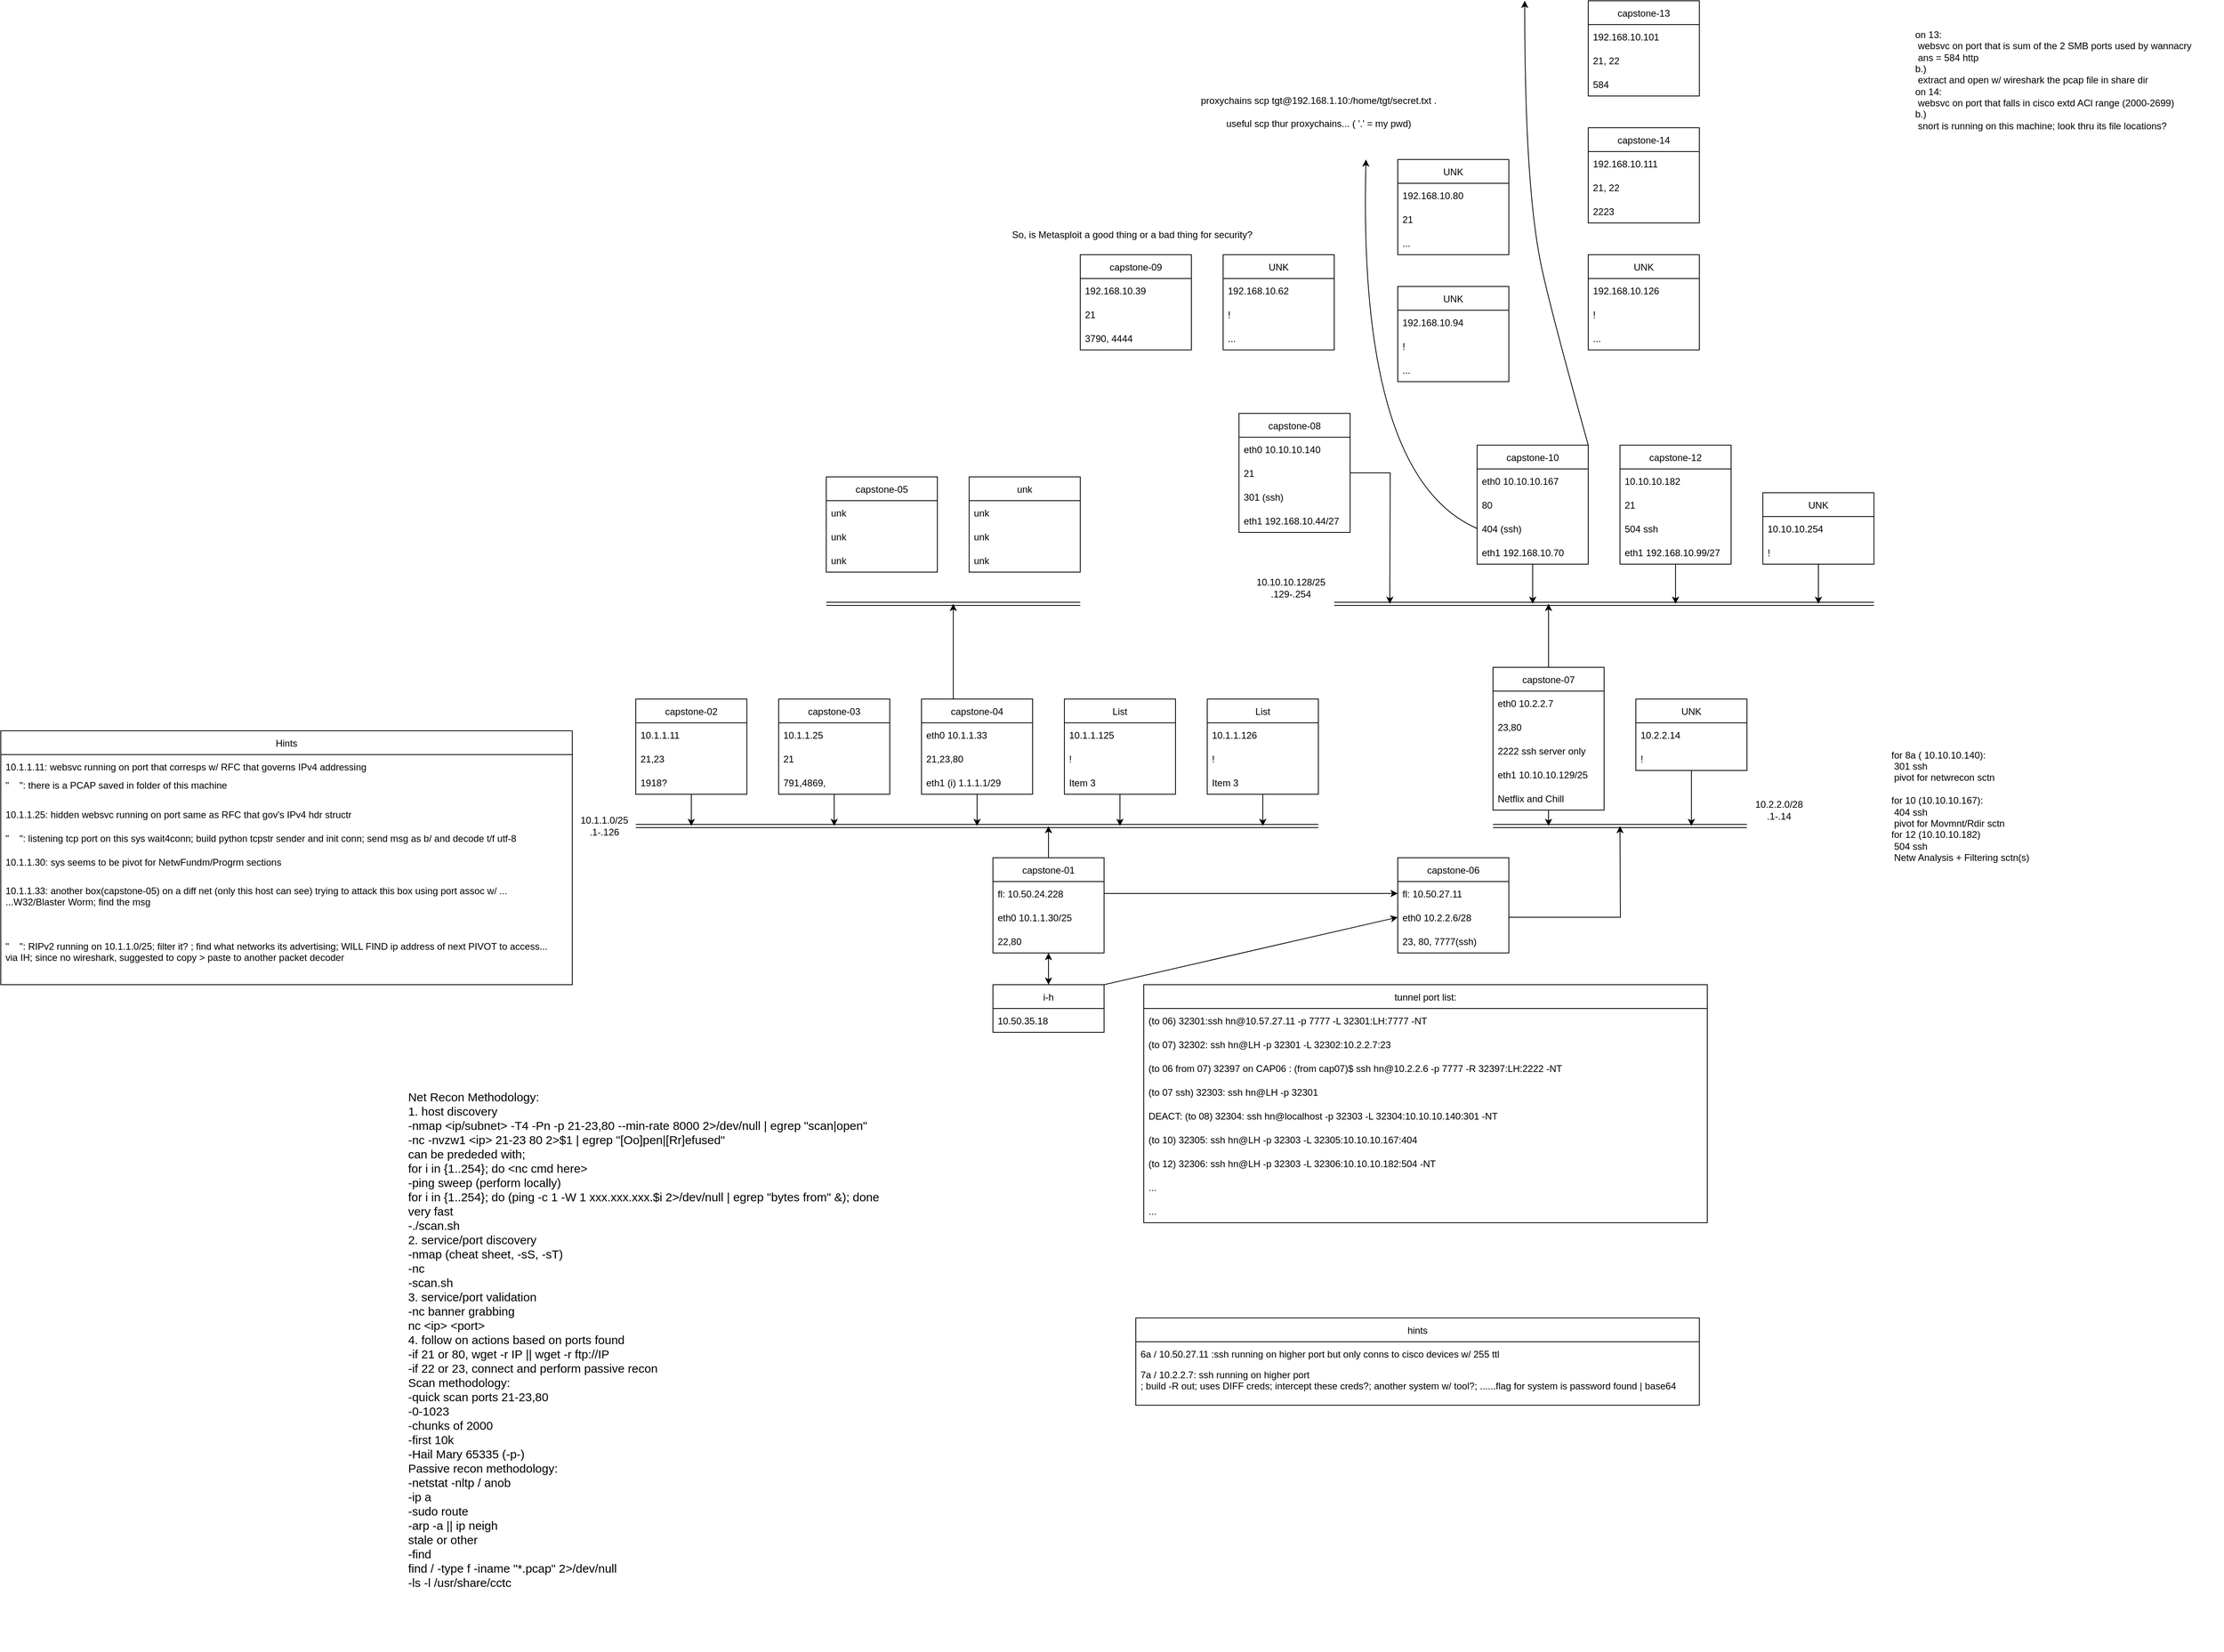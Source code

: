 <mxfile version="20.1.1" type="github" pages="2">
  <diagram id="keVTtbxeir-2Obcgi9d8" name="Page-1">
    <mxGraphModel dx="2550" dy="1964" grid="1" gridSize="10" guides="1" tooltips="1" connect="1" arrows="1" fold="1" page="0" pageScale="1" pageWidth="850" pageHeight="1100" math="0" shadow="0">
      <root>
        <mxCell id="0" />
        <mxCell id="1" parent="0" />
        <mxCell id="IZ3f1BrW2h0v9T3qmNCq-1" value="i-h" style="swimlane;fontStyle=0;childLayout=stackLayout;horizontal=1;startSize=30;horizontalStack=0;resizeParent=1;resizeParentMax=0;resizeLast=0;collapsible=1;marginBottom=0;" parent="1" vertex="1">
          <mxGeometry x="130" y="360" width="140" height="60" as="geometry" />
        </mxCell>
        <mxCell id="IZ3f1BrW2h0v9T3qmNCq-2" value="10.50.35.18" style="text;strokeColor=none;fillColor=none;align=left;verticalAlign=middle;spacingLeft=4;spacingRight=4;overflow=hidden;points=[[0,0.5],[1,0.5]];portConstraint=eastwest;rotatable=0;" parent="IZ3f1BrW2h0v9T3qmNCq-1" vertex="1">
          <mxGeometry y="30" width="140" height="30" as="geometry" />
        </mxCell>
        <mxCell id="IZ3f1BrW2h0v9T3qmNCq-38" style="edgeStyle=orthogonalEdgeStyle;rounded=0;orthogonalLoop=1;jettySize=auto;html=1;" parent="1" source="IZ3f1BrW2h0v9T3qmNCq-5" edge="1">
          <mxGeometry relative="1" as="geometry">
            <mxPoint x="200" y="160" as="targetPoint" />
          </mxGeometry>
        </mxCell>
        <mxCell id="IZ3f1BrW2h0v9T3qmNCq-5" value="capstone-01" style="swimlane;fontStyle=0;childLayout=stackLayout;horizontal=1;startSize=30;horizontalStack=0;resizeParent=1;resizeParentMax=0;resizeLast=0;collapsible=1;marginBottom=0;" parent="1" vertex="1">
          <mxGeometry x="130" y="200" width="140" height="120" as="geometry" />
        </mxCell>
        <mxCell id="IZ3f1BrW2h0v9T3qmNCq-6" value="fl: 10.50.24.228" style="text;strokeColor=none;fillColor=none;align=left;verticalAlign=middle;spacingLeft=4;spacingRight=4;overflow=hidden;points=[[0,0.5],[1,0.5]];portConstraint=eastwest;rotatable=0;" parent="IZ3f1BrW2h0v9T3qmNCq-5" vertex="1">
          <mxGeometry y="30" width="140" height="30" as="geometry" />
        </mxCell>
        <mxCell id="IZ3f1BrW2h0v9T3qmNCq-7" value="eth0 10.1.1.30/25" style="text;strokeColor=none;fillColor=none;align=left;verticalAlign=middle;spacingLeft=4;spacingRight=4;overflow=hidden;points=[[0,0.5],[1,0.5]];portConstraint=eastwest;rotatable=0;" parent="IZ3f1BrW2h0v9T3qmNCq-5" vertex="1">
          <mxGeometry y="60" width="140" height="30" as="geometry" />
        </mxCell>
        <mxCell id="IZ3f1BrW2h0v9T3qmNCq-8" value="22,80" style="text;strokeColor=none;fillColor=none;align=left;verticalAlign=middle;spacingLeft=4;spacingRight=4;overflow=hidden;points=[[0,0.5],[1,0.5]];portConstraint=eastwest;rotatable=0;" parent="IZ3f1BrW2h0v9T3qmNCq-5" vertex="1">
          <mxGeometry y="90" width="140" height="30" as="geometry" />
        </mxCell>
        <mxCell id="IZ3f1BrW2h0v9T3qmNCq-9" value="" style="endArrow=classic;startArrow=classic;html=1;rounded=0;exitX=0.5;exitY=0;exitDx=0;exitDy=0;entryX=0.5;entryY=1;entryDx=0;entryDy=0;" parent="1" source="IZ3f1BrW2h0v9T3qmNCq-1" target="IZ3f1BrW2h0v9T3qmNCq-5" edge="1">
          <mxGeometry width="50" height="50" relative="1" as="geometry">
            <mxPoint x="30" y="420" as="sourcePoint" />
            <mxPoint x="60" y="380" as="targetPoint" />
          </mxGeometry>
        </mxCell>
        <mxCell id="IZ3f1BrW2h0v9T3qmNCq-44" style="edgeStyle=orthogonalEdgeStyle;rounded=0;orthogonalLoop=1;jettySize=auto;html=1;" parent="1" source="IZ3f1BrW2h0v9T3qmNCq-11" edge="1">
          <mxGeometry relative="1" as="geometry">
            <mxPoint x="-250" y="160" as="targetPoint" />
          </mxGeometry>
        </mxCell>
        <mxCell id="IZ3f1BrW2h0v9T3qmNCq-11" value="capstone-02" style="swimlane;fontStyle=0;childLayout=stackLayout;horizontal=1;startSize=30;horizontalStack=0;resizeParent=1;resizeParentMax=0;resizeLast=0;collapsible=1;marginBottom=0;" parent="1" vertex="1">
          <mxGeometry x="-320" width="140" height="120" as="geometry" />
        </mxCell>
        <mxCell id="IZ3f1BrW2h0v9T3qmNCq-12" value="10.1.1.11" style="text;strokeColor=none;fillColor=none;align=left;verticalAlign=middle;spacingLeft=4;spacingRight=4;overflow=hidden;points=[[0,0.5],[1,0.5]];portConstraint=eastwest;rotatable=0;" parent="IZ3f1BrW2h0v9T3qmNCq-11" vertex="1">
          <mxGeometry y="30" width="140" height="30" as="geometry" />
        </mxCell>
        <mxCell id="IZ3f1BrW2h0v9T3qmNCq-13" value="21,23" style="text;strokeColor=none;fillColor=none;align=left;verticalAlign=middle;spacingLeft=4;spacingRight=4;overflow=hidden;points=[[0,0.5],[1,0.5]];portConstraint=eastwest;rotatable=0;" parent="IZ3f1BrW2h0v9T3qmNCq-11" vertex="1">
          <mxGeometry y="60" width="140" height="30" as="geometry" />
        </mxCell>
        <mxCell id="IZ3f1BrW2h0v9T3qmNCq-14" value="1918?" style="text;strokeColor=none;fillColor=none;align=left;verticalAlign=middle;spacingLeft=4;spacingRight=4;overflow=hidden;points=[[0,0.5],[1,0.5]];portConstraint=eastwest;rotatable=0;" parent="IZ3f1BrW2h0v9T3qmNCq-11" vertex="1">
          <mxGeometry y="90" width="140" height="30" as="geometry" />
        </mxCell>
        <mxCell id="IZ3f1BrW2h0v9T3qmNCq-43" style="edgeStyle=orthogonalEdgeStyle;rounded=0;orthogonalLoop=1;jettySize=auto;html=1;" parent="1" source="IZ3f1BrW2h0v9T3qmNCq-15" edge="1">
          <mxGeometry relative="1" as="geometry">
            <mxPoint x="-70" y="160" as="targetPoint" />
          </mxGeometry>
        </mxCell>
        <mxCell id="IZ3f1BrW2h0v9T3qmNCq-15" value="capstone-03" style="swimlane;fontStyle=0;childLayout=stackLayout;horizontal=1;startSize=30;horizontalStack=0;resizeParent=1;resizeParentMax=0;resizeLast=0;collapsible=1;marginBottom=0;" parent="1" vertex="1">
          <mxGeometry x="-140" width="140" height="120" as="geometry" />
        </mxCell>
        <mxCell id="IZ3f1BrW2h0v9T3qmNCq-16" value="10.1.1.25" style="text;strokeColor=none;fillColor=none;align=left;verticalAlign=middle;spacingLeft=4;spacingRight=4;overflow=hidden;points=[[0,0.5],[1,0.5]];portConstraint=eastwest;rotatable=0;" parent="IZ3f1BrW2h0v9T3qmNCq-15" vertex="1">
          <mxGeometry y="30" width="140" height="30" as="geometry" />
        </mxCell>
        <mxCell id="IZ3f1BrW2h0v9T3qmNCq-17" value="21" style="text;strokeColor=none;fillColor=none;align=left;verticalAlign=middle;spacingLeft=4;spacingRight=4;overflow=hidden;points=[[0,0.5],[1,0.5]];portConstraint=eastwest;rotatable=0;" parent="IZ3f1BrW2h0v9T3qmNCq-15" vertex="1">
          <mxGeometry y="60" width="140" height="30" as="geometry" />
        </mxCell>
        <mxCell id="IZ3f1BrW2h0v9T3qmNCq-18" value="791,4869, " style="text;strokeColor=none;fillColor=none;align=left;verticalAlign=middle;spacingLeft=4;spacingRight=4;overflow=hidden;points=[[0,0.5],[1,0.5]];portConstraint=eastwest;rotatable=0;" parent="IZ3f1BrW2h0v9T3qmNCq-15" vertex="1">
          <mxGeometry y="90" width="140" height="30" as="geometry" />
        </mxCell>
        <mxCell id="IZ3f1BrW2h0v9T3qmNCq-76" style="edgeStyle=orthogonalEdgeStyle;rounded=0;orthogonalLoop=1;jettySize=auto;html=1;" parent="1" source="IZ3f1BrW2h0v9T3qmNCq-23" edge="1">
          <mxGeometry relative="1" as="geometry">
            <mxPoint x="110" y="160" as="targetPoint" />
          </mxGeometry>
        </mxCell>
        <mxCell id="IZ3f1BrW2h0v9T3qmNCq-23" value="capstone-04" style="swimlane;fontStyle=0;childLayout=stackLayout;horizontal=1;startSize=30;horizontalStack=0;resizeParent=1;resizeParentMax=0;resizeLast=0;collapsible=1;marginBottom=0;" parent="1" vertex="1">
          <mxGeometry x="40" width="140" height="120" as="geometry" />
        </mxCell>
        <mxCell id="IZ3f1BrW2h0v9T3qmNCq-24" value="eth0 10.1.1.33" style="text;strokeColor=none;fillColor=none;align=left;verticalAlign=middle;spacingLeft=4;spacingRight=4;overflow=hidden;points=[[0,0.5],[1,0.5]];portConstraint=eastwest;rotatable=0;" parent="IZ3f1BrW2h0v9T3qmNCq-23" vertex="1">
          <mxGeometry y="30" width="140" height="30" as="geometry" />
        </mxCell>
        <mxCell id="IZ3f1BrW2h0v9T3qmNCq-25" value="21,23,80" style="text;strokeColor=none;fillColor=none;align=left;verticalAlign=middle;spacingLeft=4;spacingRight=4;overflow=hidden;points=[[0,0.5],[1,0.5]];portConstraint=eastwest;rotatable=0;" parent="IZ3f1BrW2h0v9T3qmNCq-23" vertex="1">
          <mxGeometry y="60" width="140" height="30" as="geometry" />
        </mxCell>
        <mxCell id="IZ3f1BrW2h0v9T3qmNCq-26" value="eth1 (i) 1.1.1.1/29" style="text;strokeColor=none;fillColor=none;align=left;verticalAlign=middle;spacingLeft=4;spacingRight=4;overflow=hidden;points=[[0,0.5],[1,0.5]];portConstraint=eastwest;rotatable=0;" parent="IZ3f1BrW2h0v9T3qmNCq-23" vertex="1">
          <mxGeometry y="90" width="140" height="30" as="geometry" />
        </mxCell>
        <mxCell id="IZ3f1BrW2h0v9T3qmNCq-77" style="edgeStyle=orthogonalEdgeStyle;rounded=0;orthogonalLoop=1;jettySize=auto;html=1;" parent="1" source="IZ3f1BrW2h0v9T3qmNCq-27" edge="1">
          <mxGeometry relative="1" as="geometry">
            <mxPoint x="290" y="160" as="targetPoint" />
          </mxGeometry>
        </mxCell>
        <mxCell id="IZ3f1BrW2h0v9T3qmNCq-27" value="List" style="swimlane;fontStyle=0;childLayout=stackLayout;horizontal=1;startSize=30;horizontalStack=0;resizeParent=1;resizeParentMax=0;resizeLast=0;collapsible=1;marginBottom=0;" parent="1" vertex="1">
          <mxGeometry x="220" width="140" height="120" as="geometry" />
        </mxCell>
        <mxCell id="IZ3f1BrW2h0v9T3qmNCq-28" value="10.1.1.125" style="text;strokeColor=none;fillColor=none;align=left;verticalAlign=middle;spacingLeft=4;spacingRight=4;overflow=hidden;points=[[0,0.5],[1,0.5]];portConstraint=eastwest;rotatable=0;" parent="IZ3f1BrW2h0v9T3qmNCq-27" vertex="1">
          <mxGeometry y="30" width="140" height="30" as="geometry" />
        </mxCell>
        <mxCell id="IZ3f1BrW2h0v9T3qmNCq-29" value="!" style="text;strokeColor=none;fillColor=none;align=left;verticalAlign=middle;spacingLeft=4;spacingRight=4;overflow=hidden;points=[[0,0.5],[1,0.5]];portConstraint=eastwest;rotatable=0;" parent="IZ3f1BrW2h0v9T3qmNCq-27" vertex="1">
          <mxGeometry y="60" width="140" height="30" as="geometry" />
        </mxCell>
        <mxCell id="IZ3f1BrW2h0v9T3qmNCq-30" value="Item 3" style="text;strokeColor=none;fillColor=none;align=left;verticalAlign=middle;spacingLeft=4;spacingRight=4;overflow=hidden;points=[[0,0.5],[1,0.5]];portConstraint=eastwest;rotatable=0;" parent="IZ3f1BrW2h0v9T3qmNCq-27" vertex="1">
          <mxGeometry y="90" width="140" height="30" as="geometry" />
        </mxCell>
        <mxCell id="IZ3f1BrW2h0v9T3qmNCq-78" style="edgeStyle=orthogonalEdgeStyle;rounded=0;orthogonalLoop=1;jettySize=auto;html=1;" parent="1" source="IZ3f1BrW2h0v9T3qmNCq-31" edge="1">
          <mxGeometry relative="1" as="geometry">
            <mxPoint x="470" y="160" as="targetPoint" />
          </mxGeometry>
        </mxCell>
        <mxCell id="IZ3f1BrW2h0v9T3qmNCq-31" value="List" style="swimlane;fontStyle=0;childLayout=stackLayout;horizontal=1;startSize=30;horizontalStack=0;resizeParent=1;resizeParentMax=0;resizeLast=0;collapsible=1;marginBottom=0;" parent="1" vertex="1">
          <mxGeometry x="400" width="140" height="120" as="geometry" />
        </mxCell>
        <mxCell id="IZ3f1BrW2h0v9T3qmNCq-32" value="10.1.1.126" style="text;strokeColor=none;fillColor=none;align=left;verticalAlign=middle;spacingLeft=4;spacingRight=4;overflow=hidden;points=[[0,0.5],[1,0.5]];portConstraint=eastwest;rotatable=0;" parent="IZ3f1BrW2h0v9T3qmNCq-31" vertex="1">
          <mxGeometry y="30" width="140" height="30" as="geometry" />
        </mxCell>
        <mxCell id="IZ3f1BrW2h0v9T3qmNCq-33" value="!" style="text;strokeColor=none;fillColor=none;align=left;verticalAlign=middle;spacingLeft=4;spacingRight=4;overflow=hidden;points=[[0,0.5],[1,0.5]];portConstraint=eastwest;rotatable=0;" parent="IZ3f1BrW2h0v9T3qmNCq-31" vertex="1">
          <mxGeometry y="60" width="140" height="30" as="geometry" />
        </mxCell>
        <mxCell id="IZ3f1BrW2h0v9T3qmNCq-34" value="Item 3" style="text;strokeColor=none;fillColor=none;align=left;verticalAlign=middle;spacingLeft=4;spacingRight=4;overflow=hidden;points=[[0,0.5],[1,0.5]];portConstraint=eastwest;rotatable=0;" parent="IZ3f1BrW2h0v9T3qmNCq-31" vertex="1">
          <mxGeometry y="90" width="140" height="30" as="geometry" />
        </mxCell>
        <mxCell id="IZ3f1BrW2h0v9T3qmNCq-37" value="" style="shape=link;html=1;rounded=0;" parent="1" edge="1">
          <mxGeometry width="100" relative="1" as="geometry">
            <mxPoint x="-320" y="160" as="sourcePoint" />
            <mxPoint x="540" y="160" as="targetPoint" />
          </mxGeometry>
        </mxCell>
        <mxCell id="IZ3f1BrW2h0v9T3qmNCq-45" value="&lt;div&gt;10.1.1.0/25&lt;/div&gt;&lt;div&gt;.1-.126&lt;/div&gt;" style="text;html=1;align=center;verticalAlign=middle;resizable=0;points=[];autosize=1;strokeColor=none;fillColor=none;" parent="1" vertex="1">
          <mxGeometry x="-400" y="140" width="80" height="40" as="geometry" />
        </mxCell>
        <mxCell id="IZ3f1BrW2h0v9T3qmNCq-46" value="&lt;div&gt;for 8a ( 10.10.10.140):&lt;/div&gt;&lt;div&gt;&lt;span style=&quot;white-space: pre;&quot;&gt; &lt;/span&gt;301 ssh&lt;/div&gt;&lt;div&gt;&lt;span style=&quot;white-space: pre;&quot;&gt; &lt;/span&gt;pivot for netwrecon sctn&lt;/div&gt;&lt;div&gt;&lt;br&gt;&lt;/div&gt;&lt;div&gt;for 10 (10.10.10.167):&lt;/div&gt;&lt;div&gt;&lt;span style=&quot;white-space: pre;&quot;&gt; &lt;/span&gt;404 ssh&lt;/div&gt;&lt;div&gt;&lt;span style=&quot;white-space: pre;&quot;&gt; &lt;/span&gt;pivot for Movmnt/Rdir sctn&lt;/div&gt;&lt;div&gt;for 12 (10.10.10.182)&lt;/div&gt;&lt;div&gt;&lt;span style=&quot;white-space: pre;&quot;&gt; &lt;/span&gt;504 ssh&lt;/div&gt;&lt;div&gt;&lt;span style=&quot;white-space: pre;&quot;&gt; &lt;/span&gt;Netw Analysis + Filtering sctn(s)&lt;br&gt;&lt;/div&gt;" style="text;html=1;strokeColor=none;fillColor=none;align=left;verticalAlign=middle;whiteSpace=wrap;rounded=0;horizontal=1;labelPosition=center;verticalLabelPosition=middle;" parent="1" vertex="1">
          <mxGeometry x="1260" y="-40" width="360" height="350" as="geometry" />
        </mxCell>
        <mxCell id="IZ3f1BrW2h0v9T3qmNCq-47" value="Hints" style="swimlane;fontStyle=0;childLayout=stackLayout;horizontal=1;startSize=30;horizontalStack=0;resizeParent=1;resizeParentMax=0;resizeLast=0;collapsible=1;marginBottom=0;" parent="1" vertex="1">
          <mxGeometry x="-1120" y="40" width="720" height="320" as="geometry" />
        </mxCell>
        <mxCell id="IZ3f1BrW2h0v9T3qmNCq-48" value="10.1.1.11: websvc running on port that corresps w/ RFC that governs IPv4 addressing" style="text;strokeColor=none;fillColor=none;align=left;verticalAlign=middle;spacingLeft=4;spacingRight=4;overflow=hidden;points=[[0,0.5],[1,0.5]];portConstraint=eastwest;rotatable=0;" parent="IZ3f1BrW2h0v9T3qmNCq-47" vertex="1">
          <mxGeometry y="30" width="720" height="30" as="geometry" />
        </mxCell>
        <mxCell id="IZ3f1BrW2h0v9T3qmNCq-49" value="&quot;    &quot;: there is a PCAP saved in folder of this machine &#xa;" style="text;strokeColor=none;fillColor=none;align=left;verticalAlign=middle;spacingLeft=4;spacingRight=4;overflow=hidden;points=[[0,0.5],[1,0.5]];portConstraint=eastwest;rotatable=0;" parent="IZ3f1BrW2h0v9T3qmNCq-47" vertex="1">
          <mxGeometry y="60" width="720" height="30" as="geometry" />
        </mxCell>
        <mxCell id="IZ3f1BrW2h0v9T3qmNCq-50" value="10.1.1.25: hidden websvc running on port same as RFC that gov&#39;s IPv4 hdr structr" style="text;strokeColor=none;fillColor=none;align=left;verticalAlign=middle;spacingLeft=4;spacingRight=4;overflow=hidden;points=[[0,0.5],[1,0.5]];portConstraint=eastwest;rotatable=0;" parent="IZ3f1BrW2h0v9T3qmNCq-47" vertex="1">
          <mxGeometry y="90" width="720" height="30" as="geometry" />
        </mxCell>
        <mxCell id="IZ3f1BrW2h0v9T3qmNCq-51" value="&quot;    &quot;: listening tcp port on this sys wait4conn; build python tcpstr sender and init conn; send msg as b/ and decode t/f utf-8" style="text;strokeColor=none;fillColor=none;align=left;verticalAlign=middle;spacingLeft=4;spacingRight=4;overflow=hidden;points=[[0,0.5],[1,0.5]];portConstraint=eastwest;rotatable=0;" parent="IZ3f1BrW2h0v9T3qmNCq-47" vertex="1">
          <mxGeometry y="120" width="720" height="30" as="geometry" />
        </mxCell>
        <mxCell id="IZ3f1BrW2h0v9T3qmNCq-52" value="10.1.1.30: sys seems to be pivot for NetwFundm/Progrm sections" style="text;strokeColor=none;fillColor=none;align=left;verticalAlign=middle;spacingLeft=4;spacingRight=4;overflow=hidden;points=[[0,0.5],[1,0.5]];portConstraint=eastwest;rotatable=0;" parent="IZ3f1BrW2h0v9T3qmNCq-47" vertex="1">
          <mxGeometry y="150" width="720" height="30" as="geometry" />
        </mxCell>
        <mxCell id="IZ3f1BrW2h0v9T3qmNCq-53" value="10.1.1.33: another box(capstone-05) on a diff net (only this host can see) trying to attack this box using port assoc w/ ...&#xa;...W32/Blaster Worm; find the msg&#xa;" style="text;strokeColor=none;fillColor=none;align=left;verticalAlign=middle;spacingLeft=4;spacingRight=4;overflow=hidden;points=[[0,0.5],[1,0.5]];portConstraint=eastwest;rotatable=0;" parent="IZ3f1BrW2h0v9T3qmNCq-47" vertex="1">
          <mxGeometry y="180" width="720" height="70" as="geometry" />
        </mxCell>
        <mxCell id="IZ3f1BrW2h0v9T3qmNCq-55" value="&quot;    &quot;: RIPv2 running on 10.1.1.0/25; filter it? ; find what networks its advertising; WILL FIND ip address of next PIVOT to access...&#xa;via IH; since no wireshark, suggested to copy &gt; paste to another packet decoder&#xa;" style="text;strokeColor=none;fillColor=none;align=left;verticalAlign=middle;spacingLeft=4;spacingRight=4;overflow=hidden;points=[[0,0.5],[1,0.5]];portConstraint=eastwest;rotatable=0;" parent="IZ3f1BrW2h0v9T3qmNCq-47" vertex="1">
          <mxGeometry y="250" width="720" height="70" as="geometry" />
        </mxCell>
        <mxCell id="IZ3f1BrW2h0v9T3qmNCq-57" value="capstone-05" style="swimlane;fontStyle=0;childLayout=stackLayout;horizontal=1;startSize=30;horizontalStack=0;resizeParent=1;resizeParentMax=0;resizeLast=0;collapsible=1;marginBottom=0;" parent="1" vertex="1">
          <mxGeometry x="-80" y="-280" width="140" height="120" as="geometry" />
        </mxCell>
        <mxCell id="IZ3f1BrW2h0v9T3qmNCq-58" value="unk" style="text;strokeColor=none;fillColor=none;align=left;verticalAlign=middle;spacingLeft=4;spacingRight=4;overflow=hidden;points=[[0,0.5],[1,0.5]];portConstraint=eastwest;rotatable=0;" parent="IZ3f1BrW2h0v9T3qmNCq-57" vertex="1">
          <mxGeometry y="30" width="140" height="30" as="geometry" />
        </mxCell>
        <mxCell id="IZ3f1BrW2h0v9T3qmNCq-59" value="unk" style="text;strokeColor=none;fillColor=none;align=left;verticalAlign=middle;spacingLeft=4;spacingRight=4;overflow=hidden;points=[[0,0.5],[1,0.5]];portConstraint=eastwest;rotatable=0;" parent="IZ3f1BrW2h0v9T3qmNCq-57" vertex="1">
          <mxGeometry y="60" width="140" height="30" as="geometry" />
        </mxCell>
        <mxCell id="IZ3f1BrW2h0v9T3qmNCq-60" value="unk" style="text;strokeColor=none;fillColor=none;align=left;verticalAlign=middle;spacingLeft=4;spacingRight=4;overflow=hidden;points=[[0,0.5],[1,0.5]];portConstraint=eastwest;rotatable=0;" parent="IZ3f1BrW2h0v9T3qmNCq-57" vertex="1">
          <mxGeometry y="90" width="140" height="30" as="geometry" />
        </mxCell>
        <mxCell id="IZ3f1BrW2h0v9T3qmNCq-64" value="&lt;div style=&quot;font-size: 15px;&quot; align=&quot;left&quot;&gt;&lt;font style=&quot;font-size: 15px;&quot;&gt;Net Recon Methodology:&lt;/font&gt;&lt;/div&gt;&lt;div style=&quot;font-size: 15px;&quot; align=&quot;left&quot;&gt;&lt;font style=&quot;font-size: 15px;&quot;&gt;1. host discovery&lt;/font&gt;&lt;/div&gt;&lt;div style=&quot;font-size: 15px;&quot; align=&quot;left&quot;&gt;&lt;font style=&quot;font-size: 15px;&quot;&gt;&lt;span style=&quot;&quot;&gt; &lt;/span&gt;-nmap &amp;lt;ip/subnet&amp;gt; -T4 -Pn -p 21-23,80 --min-rate 8000 2&amp;gt;/dev/null | egrep &quot;scan|open&quot;&lt;br&gt;&lt;/font&gt;&lt;/div&gt;&lt;div style=&quot;font-size: 15px;&quot; align=&quot;left&quot;&gt;&lt;font style=&quot;font-size: 15px;&quot;&gt;&lt;span style=&quot;&quot;&gt; &lt;/span&gt;-nc -nvzw1 &amp;lt;ip&amp;gt; 21-23 80 2&amp;gt;$1 | egrep &quot;[Oo]pen|[Rr]efused&quot; &lt;br&gt;&lt;/font&gt;&lt;/div&gt;&lt;div style=&quot;font-size: 15px;&quot; align=&quot;left&quot;&gt;&lt;font style=&quot;font-size: 15px;&quot;&gt;&lt;span style=&quot;&quot;&gt; &lt;/span&gt;&lt;span style=&quot;&quot;&gt; &lt;/span&gt;can be prededed with;&lt;/font&gt;&lt;/div&gt;&lt;div style=&quot;font-size: 15px;&quot; align=&quot;left&quot;&gt;&lt;font style=&quot;font-size: 15px;&quot;&gt;&lt;span style=&quot;&quot;&gt; &lt;/span&gt;&lt;span style=&quot;&quot;&gt; &lt;/span&gt;for i in {1..254}; do &amp;lt;nc cmd here&amp;gt;&lt;br&gt;&lt;/font&gt;&lt;/div&gt;&lt;div style=&quot;font-size: 15px;&quot; align=&quot;left&quot;&gt;&lt;font style=&quot;font-size: 15px;&quot;&gt;&lt;span style=&quot;&quot;&gt; &lt;/span&gt;-ping sweep (perform locally)&lt;br&gt;&lt;/font&gt;&lt;/div&gt;&lt;div style=&quot;font-size: 15px;&quot; align=&quot;left&quot;&gt;&lt;font style=&quot;font-size: 15px;&quot;&gt;&lt;span style=&quot;&quot;&gt; &lt;/span&gt;&lt;span style=&quot;&quot;&gt; &lt;/span&gt;for i in {1..254}; do (ping -c 1 -W 1 xxx.xxx.xxx.$i 2&amp;gt;/dev/null | egrep &quot;bytes from&quot; &amp;amp;); done&lt;/font&gt;&lt;/div&gt;&lt;div style=&quot;font-size: 15px;&quot; align=&quot;left&quot;&gt;&lt;font style=&quot;font-size: 15px;&quot;&gt;&lt;span style=&quot;&quot;&gt; &lt;/span&gt;&lt;span style=&quot;&quot;&gt; &lt;/span&gt;very fast&lt;br&gt;&lt;/font&gt;&lt;/div&gt;&lt;div style=&quot;font-size: 15px;&quot; align=&quot;left&quot;&gt;&lt;font style=&quot;font-size: 15px;&quot;&gt;&lt;span style=&quot;&quot;&gt; &lt;/span&gt;-./scan.sh&lt;br&gt;&lt;/font&gt;&lt;/div&gt;&lt;div style=&quot;font-size: 15px;&quot; align=&quot;left&quot;&gt;&lt;font style=&quot;font-size: 15px;&quot;&gt;2. service/port discovery&lt;/font&gt;&lt;/div&gt;&lt;div style=&quot;font-size: 15px;&quot; align=&quot;left&quot;&gt;&lt;font style=&quot;font-size: 15px;&quot;&gt;&lt;span style=&quot;&quot;&gt; &lt;/span&gt;-nmap (cheat sheet, -sS, -sT)&lt;br&gt;&lt;/font&gt;&lt;/div&gt;&lt;div style=&quot;font-size: 15px;&quot; align=&quot;left&quot;&gt;&lt;font style=&quot;font-size: 15px;&quot;&gt;&lt;span style=&quot;&quot;&gt; &lt;/span&gt;-nc&lt;/font&gt;&lt;/div&gt;&lt;div style=&quot;font-size: 15px;&quot; align=&quot;left&quot;&gt;&lt;font style=&quot;font-size: 15px;&quot;&gt;&lt;span style=&quot;&quot;&gt; &lt;/span&gt;-scan.sh&lt;/font&gt;&lt;/div&gt;&lt;div style=&quot;font-size: 15px;&quot; align=&quot;left&quot;&gt;&lt;font style=&quot;font-size: 15px;&quot;&gt;3. service/port validation&lt;/font&gt;&lt;/div&gt;&lt;div style=&quot;font-size: 15px;&quot; align=&quot;left&quot;&gt;&lt;font style=&quot;font-size: 15px;&quot;&gt;&lt;span style=&quot;&quot;&gt; &lt;/span&gt;-nc banner grabbing&lt;/font&gt;&lt;/div&gt;&lt;div style=&quot;font-size: 15px;&quot; align=&quot;left&quot;&gt;&lt;font style=&quot;font-size: 15px;&quot;&gt;&lt;span style=&quot;&quot;&gt; &lt;/span&gt;&lt;span style=&quot;&quot;&gt; &lt;/span&gt;nc &amp;lt;ip&amp;gt; &amp;lt;port&amp;gt;&lt;/font&gt;&lt;/div&gt;&lt;div style=&quot;font-size: 15px;&quot; align=&quot;left&quot;&gt;&lt;font style=&quot;font-size: 15px;&quot;&gt;4. follow on actions based on ports found&lt;/font&gt;&lt;/div&gt;&lt;div style=&quot;font-size: 15px;&quot; align=&quot;left&quot;&gt;&lt;font style=&quot;font-size: 15px;&quot;&gt;&lt;span style=&quot;&quot;&gt; &lt;/span&gt;-if 21 or 80, wget -r IP || wget -r ftp://IP&lt;/font&gt;&lt;/div&gt;&lt;div style=&quot;font-size: 15px;&quot; align=&quot;left&quot;&gt;&lt;font style=&quot;font-size: 15px;&quot;&gt;&lt;span style=&quot;&quot;&gt; &lt;/span&gt;-if 22 or 23, connect and perform passive recon&lt;br&gt;&lt;/font&gt;&lt;/div&gt;&lt;div style=&quot;font-size: 15px;&quot; align=&quot;left&quot;&gt;&lt;font style=&quot;font-size: 15px;&quot;&gt;Scan methodology:&lt;/font&gt;&lt;/div&gt;&lt;div style=&quot;font-size: 15px;&quot; align=&quot;left&quot;&gt;&lt;font style=&quot;font-size: 15px;&quot;&gt;&lt;span style=&quot;&quot;&gt; &lt;/span&gt;-quick scan ports 21-23,80&lt;/font&gt;&lt;/div&gt;&lt;div style=&quot;font-size: 15px;&quot; align=&quot;left&quot;&gt;&lt;font style=&quot;font-size: 15px;&quot;&gt;&lt;span style=&quot;&quot;&gt; &lt;/span&gt;-0-1023 &lt;br&gt;&lt;/font&gt;&lt;/div&gt;&lt;div style=&quot;font-size: 15px;&quot; align=&quot;left&quot;&gt;&lt;font style=&quot;font-size: 15px;&quot;&gt;&lt;span style=&quot;&quot;&gt; &lt;/span&gt;-chunks of 2000&lt;/font&gt;&lt;/div&gt;&lt;div style=&quot;font-size: 15px;&quot; align=&quot;left&quot;&gt;&lt;font style=&quot;font-size: 15px;&quot;&gt;&lt;span style=&quot;&quot;&gt; &lt;/span&gt;-first 10k&lt;/font&gt;&lt;/div&gt;&lt;div style=&quot;font-size: 15px;&quot; align=&quot;left&quot;&gt;&lt;font style=&quot;font-size: 15px;&quot;&gt;&lt;span style=&quot;&quot;&gt; &lt;/span&gt;-Hail Mary 65335 (-p-)&lt;br&gt;&lt;/font&gt;&lt;/div&gt;&lt;div style=&quot;font-size: 15px;&quot; align=&quot;left&quot;&gt;&lt;font style=&quot;font-size: 15px;&quot;&gt;Passive recon methodology:&lt;/font&gt;&lt;/div&gt;&lt;div style=&quot;font-size: 15px;&quot; align=&quot;left&quot;&gt;&lt;font style=&quot;font-size: 15px;&quot;&gt;&lt;span style=&quot;&quot;&gt; &lt;/span&gt;-netstat -nltp / anob&lt;br&gt;&lt;/font&gt;&lt;/div&gt;&lt;div style=&quot;font-size: 15px;&quot; align=&quot;left&quot;&gt;&lt;font style=&quot;font-size: 15px;&quot;&gt;&lt;span style=&quot;&quot;&gt; &lt;/span&gt;-ip a&lt;/font&gt;&lt;/div&gt;&lt;div style=&quot;font-size: 15px;&quot; align=&quot;left&quot;&gt;&lt;font style=&quot;font-size: 15px;&quot;&gt;&lt;span style=&quot;&quot;&gt; &lt;/span&gt;-sudo route&lt;/font&gt;&lt;/div&gt;&lt;div style=&quot;font-size: 15px;&quot; align=&quot;left&quot;&gt;&lt;font style=&quot;font-size: 15px;&quot;&gt;&lt;span style=&quot;&quot;&gt; &lt;/span&gt;-arp -a || ip neigh&lt;/font&gt;&lt;/div&gt;&lt;div style=&quot;font-size: 15px;&quot; align=&quot;left&quot;&gt;&lt;font style=&quot;font-size: 15px;&quot;&gt;&lt;span style=&quot;&quot;&gt; &lt;/span&gt;&lt;span style=&quot;&quot;&gt; &lt;/span&gt;stale or other&lt;br&gt;&lt;/font&gt;&lt;/div&gt;&lt;div style=&quot;font-size: 15px;&quot; align=&quot;left&quot;&gt;&lt;font style=&quot;font-size: 15px;&quot;&gt;&lt;span style=&quot;&quot;&gt; &lt;/span&gt;-find&lt;/font&gt;&lt;/div&gt;&lt;div style=&quot;font-size: 15px;&quot; align=&quot;left&quot;&gt;&lt;font style=&quot;font-size: 15px;&quot;&gt;&lt;span style=&quot;&quot;&gt; &lt;/span&gt;&lt;span style=&quot;&quot;&gt; &lt;/span&gt;find / -type f -iname &quot;*.pcap&quot; 2&amp;gt;/dev/null&lt;/font&gt;&lt;/div&gt;&lt;div style=&quot;font-size: 15px;&quot; align=&quot;left&quot;&gt;&lt;font style=&quot;font-size: 15px;&quot;&gt;&lt;span style=&quot;&quot;&gt; &lt;/span&gt;-ls -l /usr/share/cctc&lt;/font&gt;&lt;/div&gt;&lt;div style=&quot;font-size: 15px;&quot; align=&quot;left&quot;&gt;&lt;font style=&quot;font-size: 15px;&quot;&gt;&lt;br&gt;&lt;br&gt;&lt;/font&gt;&lt;/div&gt;" style="text;html=1;strokeColor=none;fillColor=none;align=center;verticalAlign=middle;whiteSpace=wrap;rounded=0;" parent="1" vertex="1">
          <mxGeometry x="-670" y="450" width="720" height="750" as="geometry" />
        </mxCell>
        <mxCell id="IZ3f1BrW2h0v9T3qmNCq-65" value="tunnel port list:" style="swimlane;fontStyle=0;childLayout=stackLayout;horizontal=1;startSize=30;horizontalStack=0;resizeParent=1;resizeParentMax=0;resizeLast=0;collapsible=1;marginBottom=0;" parent="1" vertex="1">
          <mxGeometry x="320" y="360" width="710" height="300" as="geometry" />
        </mxCell>
        <mxCell id="IZ3f1BrW2h0v9T3qmNCq-67" value="(to 06) 32301:ssh hn@10.57.27.11 -p 7777 -L 32301:LH:7777 -NT" style="text;strokeColor=none;fillColor=none;align=left;verticalAlign=middle;spacingLeft=4;spacingRight=4;overflow=hidden;points=[[0,0.5],[1,0.5]];portConstraint=eastwest;rotatable=0;" parent="IZ3f1BrW2h0v9T3qmNCq-65" vertex="1">
          <mxGeometry y="30" width="710" height="30" as="geometry" />
        </mxCell>
        <mxCell id="IZ3f1BrW2h0v9T3qmNCq-125" value="(to 07) 32302: ssh hn@LH -p 32301 -L 32302:10.2.2.7:23" style="text;strokeColor=none;fillColor=none;align=left;verticalAlign=middle;spacingLeft=4;spacingRight=4;overflow=hidden;points=[[0,0.5],[1,0.5]];portConstraint=eastwest;rotatable=0;" parent="IZ3f1BrW2h0v9T3qmNCq-65" vertex="1">
          <mxGeometry y="60" width="710" height="30" as="geometry" />
        </mxCell>
        <mxCell id="IZ3f1BrW2h0v9T3qmNCq-124" value="(to 06 from 07) 32397 on CAP06 : (from cap07)$ ssh hn@10.2.2.6 -p 7777 -R 32397:LH:2222 -NT" style="text;strokeColor=none;fillColor=none;align=left;verticalAlign=middle;spacingLeft=4;spacingRight=4;overflow=hidden;points=[[0,0.5],[1,0.5]];portConstraint=eastwest;rotatable=0;" parent="IZ3f1BrW2h0v9T3qmNCq-65" vertex="1">
          <mxGeometry y="90" width="710" height="30" as="geometry" />
        </mxCell>
        <mxCell id="IZ3f1BrW2h0v9T3qmNCq-126" value="(to 07 ssh) 32303: ssh hn@LH -p 32301" style="text;strokeColor=none;fillColor=none;align=left;verticalAlign=middle;spacingLeft=4;spacingRight=4;overflow=hidden;points=[[0,0.5],[1,0.5]];portConstraint=eastwest;rotatable=0;" parent="IZ3f1BrW2h0v9T3qmNCq-65" vertex="1">
          <mxGeometry y="120" width="710" height="30" as="geometry" />
        </mxCell>
        <mxCell id="jtcgtl736cVp1zIncmjc-14" value="DEACT: (to 08) 32304: ssh hn@localhost -p 32303 -L 32304:10.10.10.140:301 -NT" style="text;strokeColor=none;fillColor=none;align=left;verticalAlign=middle;spacingLeft=4;spacingRight=4;overflow=hidden;points=[[0,0.5],[1,0.5]];portConstraint=eastwest;rotatable=0;" parent="IZ3f1BrW2h0v9T3qmNCq-65" vertex="1">
          <mxGeometry y="150" width="710" height="30" as="geometry" />
        </mxCell>
        <mxCell id="jtcgtl736cVp1zIncmjc-15" value="(to 10) 32305: ssh hn@LH -p 32303 -L 32305:10.10.10.167:404" style="text;strokeColor=none;fillColor=none;align=left;verticalAlign=middle;spacingLeft=4;spacingRight=4;overflow=hidden;points=[[0,0.5],[1,0.5]];portConstraint=eastwest;rotatable=0;" parent="IZ3f1BrW2h0v9T3qmNCq-65" vertex="1">
          <mxGeometry y="180" width="710" height="30" as="geometry" />
        </mxCell>
        <mxCell id="jtcgtl736cVp1zIncmjc-16" value="(to 12) 32306: ssh hn@LH -p 32303 -L 32306:10.10.10.182:504 -NT" style="text;strokeColor=none;fillColor=none;align=left;verticalAlign=middle;spacingLeft=4;spacingRight=4;overflow=hidden;points=[[0,0.5],[1,0.5]];portConstraint=eastwest;rotatable=0;" parent="IZ3f1BrW2h0v9T3qmNCq-65" vertex="1">
          <mxGeometry y="210" width="710" height="30" as="geometry" />
        </mxCell>
        <mxCell id="jtcgtl736cVp1zIncmjc-17" value="..." style="text;strokeColor=none;fillColor=none;align=left;verticalAlign=middle;spacingLeft=4;spacingRight=4;overflow=hidden;points=[[0,0.5],[1,0.5]];portConstraint=eastwest;rotatable=0;" parent="IZ3f1BrW2h0v9T3qmNCq-65" vertex="1">
          <mxGeometry y="240" width="710" height="30" as="geometry" />
        </mxCell>
        <mxCell id="jtcgtl736cVp1zIncmjc-18" value="..." style="text;strokeColor=none;fillColor=none;align=left;verticalAlign=middle;spacingLeft=4;spacingRight=4;overflow=hidden;points=[[0,0.5],[1,0.5]];portConstraint=eastwest;rotatable=0;" parent="IZ3f1BrW2h0v9T3qmNCq-65" vertex="1">
          <mxGeometry y="270" width="710" height="30" as="geometry" />
        </mxCell>
        <mxCell id="IZ3f1BrW2h0v9T3qmNCq-69" value="" style="shape=link;html=1;rounded=0;" parent="1" edge="1">
          <mxGeometry width="100" relative="1" as="geometry">
            <mxPoint x="-80" y="-120" as="sourcePoint" />
            <mxPoint x="240" y="-120" as="targetPoint" />
          </mxGeometry>
        </mxCell>
        <mxCell id="IZ3f1BrW2h0v9T3qmNCq-70" value="unk" style="swimlane;fontStyle=0;childLayout=stackLayout;horizontal=1;startSize=30;horizontalStack=0;resizeParent=1;resizeParentMax=0;resizeLast=0;collapsible=1;marginBottom=0;" parent="1" vertex="1">
          <mxGeometry x="100" y="-280" width="140" height="120" as="geometry" />
        </mxCell>
        <mxCell id="IZ3f1BrW2h0v9T3qmNCq-71" value="unk" style="text;strokeColor=none;fillColor=none;align=left;verticalAlign=middle;spacingLeft=4;spacingRight=4;overflow=hidden;points=[[0,0.5],[1,0.5]];portConstraint=eastwest;rotatable=0;" parent="IZ3f1BrW2h0v9T3qmNCq-70" vertex="1">
          <mxGeometry y="30" width="140" height="30" as="geometry" />
        </mxCell>
        <mxCell id="IZ3f1BrW2h0v9T3qmNCq-72" value="unk" style="text;strokeColor=none;fillColor=none;align=left;verticalAlign=middle;spacingLeft=4;spacingRight=4;overflow=hidden;points=[[0,0.5],[1,0.5]];portConstraint=eastwest;rotatable=0;" parent="IZ3f1BrW2h0v9T3qmNCq-70" vertex="1">
          <mxGeometry y="60" width="140" height="30" as="geometry" />
        </mxCell>
        <mxCell id="IZ3f1BrW2h0v9T3qmNCq-73" value="unk" style="text;strokeColor=none;fillColor=none;align=left;verticalAlign=middle;spacingLeft=4;spacingRight=4;overflow=hidden;points=[[0,0.5],[1,0.5]];portConstraint=eastwest;rotatable=0;" parent="IZ3f1BrW2h0v9T3qmNCq-70" vertex="1">
          <mxGeometry y="90" width="140" height="30" as="geometry" />
        </mxCell>
        <mxCell id="IZ3f1BrW2h0v9T3qmNCq-80" value="" style="endArrow=classic;html=1;rounded=0;" parent="1" edge="1">
          <mxGeometry width="50" height="50" relative="1" as="geometry">
            <mxPoint x="80" as="sourcePoint" />
            <mxPoint x="80" y="-120" as="targetPoint" />
          </mxGeometry>
        </mxCell>
        <mxCell id="IZ3f1BrW2h0v9T3qmNCq-82" value="hints" style="swimlane;fontStyle=0;childLayout=stackLayout;horizontal=1;startSize=30;horizontalStack=0;resizeParent=1;resizeParentMax=0;resizeLast=0;collapsible=1;marginBottom=0;" parent="1" vertex="1">
          <mxGeometry x="310" y="780" width="710" height="110" as="geometry" />
        </mxCell>
        <mxCell id="IZ3f1BrW2h0v9T3qmNCq-83" value="6a / 10.50.27.11 :ssh running on higher port but only conns to cisco devices w/ 255 ttl" style="text;strokeColor=none;fillColor=none;align=left;verticalAlign=middle;spacingLeft=4;spacingRight=4;overflow=hidden;points=[[0,0.5],[1,0.5]];portConstraint=eastwest;rotatable=0;" parent="IZ3f1BrW2h0v9T3qmNCq-82" vertex="1">
          <mxGeometry y="30" width="710" height="30" as="geometry" />
        </mxCell>
        <mxCell id="IZ3f1BrW2h0v9T3qmNCq-108" value="7a / 10.2.2.7: ssh running on higher port&#xa;; build -R out; uses DIFF creds; intercept these creds?; another system w/ tool?; ......flag for system is password found | base64&#xa;" style="text;strokeColor=none;fillColor=none;align=left;verticalAlign=middle;spacingLeft=4;spacingRight=4;overflow=hidden;points=[[0,0.5],[1,0.5]];portConstraint=eastwest;rotatable=0;" parent="IZ3f1BrW2h0v9T3qmNCq-82" vertex="1">
          <mxGeometry y="60" width="710" height="50" as="geometry" />
        </mxCell>
        <mxCell id="IZ3f1BrW2h0v9T3qmNCq-86" value="capstone-06" style="swimlane;fontStyle=0;childLayout=stackLayout;horizontal=1;startSize=30;horizontalStack=0;resizeParent=1;resizeParentMax=0;resizeLast=0;collapsible=1;marginBottom=0;" parent="1" vertex="1">
          <mxGeometry x="640" y="200" width="140" height="120" as="geometry" />
        </mxCell>
        <mxCell id="IZ3f1BrW2h0v9T3qmNCq-87" value="fl: 10.50.27.11" style="text;strokeColor=none;fillColor=none;align=left;verticalAlign=middle;spacingLeft=4;spacingRight=4;overflow=hidden;points=[[0,0.5],[1,0.5]];portConstraint=eastwest;rotatable=0;" parent="IZ3f1BrW2h0v9T3qmNCq-86" vertex="1">
          <mxGeometry y="30" width="140" height="30" as="geometry" />
        </mxCell>
        <mxCell id="IZ3f1BrW2h0v9T3qmNCq-88" value="eth0 10.2.2.6/28" style="text;strokeColor=none;fillColor=none;align=left;verticalAlign=middle;spacingLeft=4;spacingRight=4;overflow=hidden;points=[[0,0.5],[1,0.5]];portConstraint=eastwest;rotatable=0;" parent="IZ3f1BrW2h0v9T3qmNCq-86" vertex="1">
          <mxGeometry y="60" width="140" height="30" as="geometry" />
        </mxCell>
        <mxCell id="IZ3f1BrW2h0v9T3qmNCq-89" value="23, 80, 7777(ssh) " style="text;strokeColor=none;fillColor=none;align=left;verticalAlign=middle;spacingLeft=4;spacingRight=4;overflow=hidden;points=[[0,0.5],[1,0.5]];portConstraint=eastwest;rotatable=0;" parent="IZ3f1BrW2h0v9T3qmNCq-86" vertex="1">
          <mxGeometry y="90" width="140" height="30" as="geometry" />
        </mxCell>
        <mxCell id="IZ3f1BrW2h0v9T3qmNCq-90" style="edgeStyle=orthogonalEdgeStyle;rounded=0;orthogonalLoop=1;jettySize=auto;html=1;entryX=0;entryY=0.5;entryDx=0;entryDy=0;" parent="1" source="IZ3f1BrW2h0v9T3qmNCq-6" target="IZ3f1BrW2h0v9T3qmNCq-87" edge="1">
          <mxGeometry relative="1" as="geometry" />
        </mxCell>
        <mxCell id="IZ3f1BrW2h0v9T3qmNCq-102" style="edgeStyle=orthogonalEdgeStyle;rounded=0;orthogonalLoop=1;jettySize=auto;html=1;" parent="1" source="IZ3f1BrW2h0v9T3qmNCq-91" edge="1">
          <mxGeometry relative="1" as="geometry">
            <mxPoint x="1010" y="160" as="targetPoint" />
          </mxGeometry>
        </mxCell>
        <mxCell id="IZ3f1BrW2h0v9T3qmNCq-91" value="UNK" style="swimlane;fontStyle=0;childLayout=stackLayout;horizontal=1;startSize=30;horizontalStack=0;resizeParent=1;resizeParentMax=0;resizeLast=0;collapsible=1;marginBottom=0;" parent="1" vertex="1">
          <mxGeometry x="940" width="140" height="90" as="geometry" />
        </mxCell>
        <mxCell id="IZ3f1BrW2h0v9T3qmNCq-94" value="10.2.2.14" style="text;strokeColor=none;fillColor=none;align=left;verticalAlign=middle;spacingLeft=4;spacingRight=4;overflow=hidden;points=[[0,0.5],[1,0.5]];portConstraint=eastwest;rotatable=0;" parent="IZ3f1BrW2h0v9T3qmNCq-91" vertex="1">
          <mxGeometry y="30" width="140" height="30" as="geometry" />
        </mxCell>
        <mxCell id="IZ3f1BrW2h0v9T3qmNCq-107" value="!" style="text;strokeColor=none;fillColor=none;align=left;verticalAlign=middle;spacingLeft=4;spacingRight=4;overflow=hidden;points=[[0,0.5],[1,0.5]];portConstraint=eastwest;rotatable=0;" parent="IZ3f1BrW2h0v9T3qmNCq-91" vertex="1">
          <mxGeometry y="60" width="140" height="30" as="geometry" />
        </mxCell>
        <mxCell id="IZ3f1BrW2h0v9T3qmNCq-101" style="edgeStyle=orthogonalEdgeStyle;rounded=0;orthogonalLoop=1;jettySize=auto;html=1;" parent="1" source="IZ3f1BrW2h0v9T3qmNCq-95" edge="1">
          <mxGeometry relative="1" as="geometry">
            <mxPoint x="830" y="160" as="targetPoint" />
          </mxGeometry>
        </mxCell>
        <mxCell id="jtcgtl736cVp1zIncmjc-6" style="edgeStyle=orthogonalEdgeStyle;rounded=0;orthogonalLoop=1;jettySize=auto;html=1;" parent="1" source="IZ3f1BrW2h0v9T3qmNCq-95" edge="1">
          <mxGeometry relative="1" as="geometry">
            <mxPoint x="830" y="-120" as="targetPoint" />
          </mxGeometry>
        </mxCell>
        <mxCell id="IZ3f1BrW2h0v9T3qmNCq-95" value="capstone-07" style="swimlane;fontStyle=0;childLayout=stackLayout;horizontal=1;startSize=30;horizontalStack=0;resizeParent=1;resizeParentMax=0;resizeLast=0;collapsible=1;marginBottom=0;" parent="1" vertex="1">
          <mxGeometry x="760" y="-40" width="140" height="180" as="geometry" />
        </mxCell>
        <mxCell id="IZ3f1BrW2h0v9T3qmNCq-98" value="eth0 10.2.2.7" style="text;strokeColor=none;fillColor=none;align=left;verticalAlign=middle;spacingLeft=4;spacingRight=4;overflow=hidden;points=[[0,0.5],[1,0.5]];portConstraint=eastwest;rotatable=0;" parent="IZ3f1BrW2h0v9T3qmNCq-95" vertex="1">
          <mxGeometry y="30" width="140" height="30" as="geometry" />
        </mxCell>
        <mxCell id="IZ3f1BrW2h0v9T3qmNCq-104" value="23,80" style="text;strokeColor=none;fillColor=none;align=left;verticalAlign=middle;spacingLeft=4;spacingRight=4;overflow=hidden;points=[[0,0.5],[1,0.5]];portConstraint=eastwest;rotatable=0;" parent="IZ3f1BrW2h0v9T3qmNCq-95" vertex="1">
          <mxGeometry y="60" width="140" height="30" as="geometry" />
        </mxCell>
        <mxCell id="IZ3f1BrW2h0v9T3qmNCq-109" value="2222 ssh server only" style="text;strokeColor=none;fillColor=none;align=left;verticalAlign=middle;spacingLeft=4;spacingRight=4;overflow=hidden;points=[[0,0.5],[1,0.5]];portConstraint=eastwest;rotatable=0;" parent="IZ3f1BrW2h0v9T3qmNCq-95" vertex="1">
          <mxGeometry y="90" width="140" height="30" as="geometry" />
        </mxCell>
        <mxCell id="IZ3f1BrW2h0v9T3qmNCq-110" value="eth1 10.10.10.129/25" style="text;strokeColor=none;fillColor=none;align=left;verticalAlign=middle;spacingLeft=4;spacingRight=4;overflow=hidden;points=[[0,0.5],[1,0.5]];portConstraint=eastwest;rotatable=0;" parent="IZ3f1BrW2h0v9T3qmNCq-95" vertex="1">
          <mxGeometry y="120" width="140" height="30" as="geometry" />
        </mxCell>
        <mxCell id="WF0AiXOcT_bWGOZwSfJb-17" value="Netflix and Chill" style="text;strokeColor=none;fillColor=none;align=left;verticalAlign=middle;spacingLeft=4;spacingRight=4;overflow=hidden;points=[[0,0.5],[1,0.5]];portConstraint=eastwest;rotatable=0;" vertex="1" parent="IZ3f1BrW2h0v9T3qmNCq-95">
          <mxGeometry y="150" width="140" height="30" as="geometry" />
        </mxCell>
        <mxCell id="IZ3f1BrW2h0v9T3qmNCq-99" value="" style="shape=link;html=1;rounded=0;" parent="1" edge="1">
          <mxGeometry width="100" relative="1" as="geometry">
            <mxPoint x="760" y="160" as="sourcePoint" />
            <mxPoint x="1080" y="160" as="targetPoint" />
          </mxGeometry>
        </mxCell>
        <mxCell id="IZ3f1BrW2h0v9T3qmNCq-100" style="edgeStyle=orthogonalEdgeStyle;rounded=0;orthogonalLoop=1;jettySize=auto;html=1;" parent="1" source="IZ3f1BrW2h0v9T3qmNCq-88" edge="1">
          <mxGeometry relative="1" as="geometry">
            <mxPoint x="920" y="160" as="targetPoint" />
          </mxGeometry>
        </mxCell>
        <mxCell id="IZ3f1BrW2h0v9T3qmNCq-103" value="&lt;div&gt;10.2.2.0/28&lt;/div&gt;&lt;div&gt;.1-.14&lt;/div&gt;" style="text;html=1;align=center;verticalAlign=middle;resizable=0;points=[];autosize=1;strokeColor=none;fillColor=none;" parent="1" vertex="1">
          <mxGeometry x="1080" y="120" width="80" height="40" as="geometry" />
        </mxCell>
        <mxCell id="jtcgtl736cVp1zIncmjc-7" style="edgeStyle=orthogonalEdgeStyle;rounded=0;orthogonalLoop=1;jettySize=auto;html=1;" parent="1" source="IZ3f1BrW2h0v9T3qmNCq-112" edge="1">
          <mxGeometry relative="1" as="geometry">
            <mxPoint x="630" y="-120" as="targetPoint" />
          </mxGeometry>
        </mxCell>
        <mxCell id="IZ3f1BrW2h0v9T3qmNCq-112" value="capstone-08" style="swimlane;fontStyle=0;childLayout=stackLayout;horizontal=1;startSize=30;horizontalStack=0;resizeParent=1;resizeParentMax=0;resizeLast=0;collapsible=1;marginBottom=0;" parent="1" vertex="1">
          <mxGeometry x="440" y="-360" width="140" height="150" as="geometry" />
        </mxCell>
        <mxCell id="IZ3f1BrW2h0v9T3qmNCq-113" value="eth0 10.10.10.140" style="text;strokeColor=none;fillColor=none;align=left;verticalAlign=middle;spacingLeft=4;spacingRight=4;overflow=hidden;points=[[0,0.5],[1,0.5]];portConstraint=eastwest;rotatable=0;" parent="IZ3f1BrW2h0v9T3qmNCq-112" vertex="1">
          <mxGeometry y="30" width="140" height="30" as="geometry" />
        </mxCell>
        <mxCell id="IZ3f1BrW2h0v9T3qmNCq-114" value="21" style="text;strokeColor=none;fillColor=none;align=left;verticalAlign=middle;spacingLeft=4;spacingRight=4;overflow=hidden;points=[[0,0.5],[1,0.5]];portConstraint=eastwest;rotatable=0;" parent="IZ3f1BrW2h0v9T3qmNCq-112" vertex="1">
          <mxGeometry y="60" width="140" height="30" as="geometry" />
        </mxCell>
        <mxCell id="jtcgtl736cVp1zIncmjc-4" value="301 (ssh)" style="text;strokeColor=none;fillColor=none;align=left;verticalAlign=middle;spacingLeft=4;spacingRight=4;overflow=hidden;points=[[0,0.5],[1,0.5]];portConstraint=eastwest;rotatable=0;" parent="IZ3f1BrW2h0v9T3qmNCq-112" vertex="1">
          <mxGeometry y="90" width="140" height="30" as="geometry" />
        </mxCell>
        <mxCell id="jtcgtl736cVp1zIncmjc-19" value="eth1 192.168.10.44/27" style="text;strokeColor=none;fillColor=none;align=left;verticalAlign=middle;spacingLeft=4;spacingRight=4;overflow=hidden;points=[[0,0.5],[1,0.5]];portConstraint=eastwest;rotatable=0;" parent="IZ3f1BrW2h0v9T3qmNCq-112" vertex="1">
          <mxGeometry y="120" width="140" height="30" as="geometry" />
        </mxCell>
        <mxCell id="jtcgtl736cVp1zIncmjc-8" style="edgeStyle=orthogonalEdgeStyle;rounded=0;orthogonalLoop=1;jettySize=auto;html=1;" parent="1" source="IZ3f1BrW2h0v9T3qmNCq-115" edge="1">
          <mxGeometry relative="1" as="geometry">
            <mxPoint x="810" y="-120" as="targetPoint" />
          </mxGeometry>
        </mxCell>
        <mxCell id="IZ3f1BrW2h0v9T3qmNCq-115" value="capstone-10" style="swimlane;fontStyle=0;childLayout=stackLayout;horizontal=1;startSize=30;horizontalStack=0;resizeParent=1;resizeParentMax=0;resizeLast=0;collapsible=1;marginBottom=0;" parent="1" vertex="1">
          <mxGeometry x="740" y="-320" width="140" height="150" as="geometry" />
        </mxCell>
        <mxCell id="IZ3f1BrW2h0v9T3qmNCq-116" value="eth0 10.10.10.167" style="text;strokeColor=none;fillColor=none;align=left;verticalAlign=middle;spacingLeft=4;spacingRight=4;overflow=hidden;points=[[0,0.5],[1,0.5]];portConstraint=eastwest;rotatable=0;" parent="IZ3f1BrW2h0v9T3qmNCq-115" vertex="1">
          <mxGeometry y="30" width="140" height="30" as="geometry" />
        </mxCell>
        <mxCell id="IZ3f1BrW2h0v9T3qmNCq-117" value="80" style="text;strokeColor=none;fillColor=none;align=left;verticalAlign=middle;spacingLeft=4;spacingRight=4;overflow=hidden;points=[[0,0.5],[1,0.5]];portConstraint=eastwest;rotatable=0;" parent="IZ3f1BrW2h0v9T3qmNCq-115" vertex="1">
          <mxGeometry y="60" width="140" height="30" as="geometry" />
        </mxCell>
        <mxCell id="jtcgtl736cVp1zIncmjc-12" value="404 (ssh)" style="text;strokeColor=none;fillColor=none;align=left;verticalAlign=middle;spacingLeft=4;spacingRight=4;overflow=hidden;points=[[0,0.5],[1,0.5]];portConstraint=eastwest;rotatable=0;" parent="IZ3f1BrW2h0v9T3qmNCq-115" vertex="1">
          <mxGeometry y="90" width="140" height="30" as="geometry" />
        </mxCell>
        <mxCell id="WF0AiXOcT_bWGOZwSfJb-15" value="eth1 192.168.10.70" style="text;strokeColor=none;fillColor=none;align=left;verticalAlign=middle;spacingLeft=4;spacingRight=4;overflow=hidden;points=[[0,0.5],[1,0.5]];portConstraint=eastwest;rotatable=0;" vertex="1" parent="IZ3f1BrW2h0v9T3qmNCq-115">
          <mxGeometry y="120" width="140" height="30" as="geometry" />
        </mxCell>
        <mxCell id="jtcgtl736cVp1zIncmjc-9" style="edgeStyle=orthogonalEdgeStyle;rounded=0;orthogonalLoop=1;jettySize=auto;html=1;" parent="1" source="IZ3f1BrW2h0v9T3qmNCq-118" edge="1">
          <mxGeometry relative="1" as="geometry">
            <mxPoint x="990" y="-120" as="targetPoint" />
          </mxGeometry>
        </mxCell>
        <mxCell id="IZ3f1BrW2h0v9T3qmNCq-118" value="capstone-12" style="swimlane;fontStyle=0;childLayout=stackLayout;horizontal=1;startSize=30;horizontalStack=0;resizeParent=1;resizeParentMax=0;resizeLast=0;collapsible=1;marginBottom=0;" parent="1" vertex="1">
          <mxGeometry x="920" y="-320" width="140" height="150" as="geometry" />
        </mxCell>
        <mxCell id="IZ3f1BrW2h0v9T3qmNCq-119" value="10.10.10.182" style="text;strokeColor=none;fillColor=none;align=left;verticalAlign=middle;spacingLeft=4;spacingRight=4;overflow=hidden;points=[[0,0.5],[1,0.5]];portConstraint=eastwest;rotatable=0;" parent="IZ3f1BrW2h0v9T3qmNCq-118" vertex="1">
          <mxGeometry y="30" width="140" height="30" as="geometry" />
        </mxCell>
        <mxCell id="IZ3f1BrW2h0v9T3qmNCq-120" value="21" style="text;strokeColor=none;fillColor=none;align=left;verticalAlign=middle;spacingLeft=4;spacingRight=4;overflow=hidden;points=[[0,0.5],[1,0.5]];portConstraint=eastwest;rotatable=0;" parent="IZ3f1BrW2h0v9T3qmNCq-118" vertex="1">
          <mxGeometry y="60" width="140" height="30" as="geometry" />
        </mxCell>
        <mxCell id="jtcgtl736cVp1zIncmjc-13" value="504 ssh" style="text;strokeColor=none;fillColor=none;align=left;verticalAlign=middle;spacingLeft=4;spacingRight=4;overflow=hidden;points=[[0,0.5],[1,0.5]];portConstraint=eastwest;rotatable=0;" parent="IZ3f1BrW2h0v9T3qmNCq-118" vertex="1">
          <mxGeometry y="90" width="140" height="30" as="geometry" />
        </mxCell>
        <mxCell id="WF0AiXOcT_bWGOZwSfJb-18" value="eth1 192.168.10.99/27" style="text;strokeColor=none;fillColor=none;align=left;verticalAlign=middle;spacingLeft=4;spacingRight=4;overflow=hidden;points=[[0,0.5],[1,0.5]];portConstraint=eastwest;rotatable=0;" vertex="1" parent="IZ3f1BrW2h0v9T3qmNCq-118">
          <mxGeometry y="120" width="140" height="30" as="geometry" />
        </mxCell>
        <mxCell id="jtcgtl736cVp1zIncmjc-10" style="edgeStyle=orthogonalEdgeStyle;rounded=0;orthogonalLoop=1;jettySize=auto;html=1;" parent="1" source="IZ3f1BrW2h0v9T3qmNCq-121" edge="1">
          <mxGeometry relative="1" as="geometry">
            <mxPoint x="1170" y="-120" as="targetPoint" />
          </mxGeometry>
        </mxCell>
        <mxCell id="IZ3f1BrW2h0v9T3qmNCq-121" value="UNK" style="swimlane;fontStyle=0;childLayout=stackLayout;horizontal=1;startSize=30;horizontalStack=0;resizeParent=1;resizeParentMax=0;resizeLast=0;collapsible=1;marginBottom=0;" parent="1" vertex="1">
          <mxGeometry x="1100" y="-260" width="140" height="90" as="geometry" />
        </mxCell>
        <mxCell id="IZ3f1BrW2h0v9T3qmNCq-122" value="10.10.10.254" style="text;strokeColor=none;fillColor=none;align=left;verticalAlign=middle;spacingLeft=4;spacingRight=4;overflow=hidden;points=[[0,0.5],[1,0.5]];portConstraint=eastwest;rotatable=0;" parent="IZ3f1BrW2h0v9T3qmNCq-121" vertex="1">
          <mxGeometry y="30" width="140" height="30" as="geometry" />
        </mxCell>
        <mxCell id="IZ3f1BrW2h0v9T3qmNCq-123" value="!" style="text;strokeColor=none;fillColor=none;align=left;verticalAlign=middle;spacingLeft=4;spacingRight=4;overflow=hidden;points=[[0,0.5],[1,0.5]];portConstraint=eastwest;rotatable=0;" parent="IZ3f1BrW2h0v9T3qmNCq-121" vertex="1">
          <mxGeometry y="60" width="140" height="30" as="geometry" />
        </mxCell>
        <mxCell id="IZ3f1BrW2h0v9T3qmNCq-127" value="" style="endArrow=classic;html=1;rounded=0;exitX=1;exitY=0;exitDx=0;exitDy=0;entryX=0;entryY=0.5;entryDx=0;entryDy=0;" parent="1" source="IZ3f1BrW2h0v9T3qmNCq-1" target="IZ3f1BrW2h0v9T3qmNCq-88" edge="1">
          <mxGeometry width="50" height="50" relative="1" as="geometry">
            <mxPoint x="310" y="350" as="sourcePoint" />
            <mxPoint x="360" y="300" as="targetPoint" />
          </mxGeometry>
        </mxCell>
        <mxCell id="jtcgtl736cVp1zIncmjc-5" value="" style="shape=link;html=1;rounded=0;" parent="1" edge="1">
          <mxGeometry width="100" relative="1" as="geometry">
            <mxPoint x="560" y="-120" as="sourcePoint" />
            <mxPoint x="1240" y="-120" as="targetPoint" />
          </mxGeometry>
        </mxCell>
        <mxCell id="jtcgtl736cVp1zIncmjc-11" value="&lt;div&gt;10.10.10.128/25&lt;/div&gt;&lt;div&gt;.129-.254&lt;/div&gt;" style="text;html=1;align=center;verticalAlign=middle;resizable=0;points=[];autosize=1;strokeColor=none;fillColor=none;" parent="1" vertex="1">
          <mxGeometry x="450" y="-160" width="110" height="40" as="geometry" />
        </mxCell>
        <mxCell id="jtcgtl736cVp1zIncmjc-20" value="UNK" style="swimlane;fontStyle=0;childLayout=stackLayout;horizontal=1;startSize=30;horizontalStack=0;resizeParent=1;resizeParentMax=0;resizeLast=0;collapsible=1;marginBottom=0;" parent="1" vertex="1">
          <mxGeometry x="420" y="-560" width="140" height="120" as="geometry" />
        </mxCell>
        <mxCell id="jtcgtl736cVp1zIncmjc-21" value="192.168.10.62" style="text;strokeColor=none;fillColor=none;align=left;verticalAlign=middle;spacingLeft=4;spacingRight=4;overflow=hidden;points=[[0,0.5],[1,0.5]];portConstraint=eastwest;rotatable=0;" parent="jtcgtl736cVp1zIncmjc-20" vertex="1">
          <mxGeometry y="30" width="140" height="30" as="geometry" />
        </mxCell>
        <mxCell id="jtcgtl736cVp1zIncmjc-22" value="!" style="text;strokeColor=none;fillColor=none;align=left;verticalAlign=middle;spacingLeft=4;spacingRight=4;overflow=hidden;points=[[0,0.5],[1,0.5]];portConstraint=eastwest;rotatable=0;" parent="jtcgtl736cVp1zIncmjc-20" vertex="1">
          <mxGeometry y="60" width="140" height="30" as="geometry" />
        </mxCell>
        <mxCell id="jtcgtl736cVp1zIncmjc-23" value="..." style="text;strokeColor=none;fillColor=none;align=left;verticalAlign=middle;spacingLeft=4;spacingRight=4;overflow=hidden;points=[[0,0.5],[1,0.5]];portConstraint=eastwest;rotatable=0;" parent="jtcgtl736cVp1zIncmjc-20" vertex="1">
          <mxGeometry y="90" width="140" height="30" as="geometry" />
        </mxCell>
        <mxCell id="jtcgtl736cVp1zIncmjc-24" value="capstone-09" style="swimlane;fontStyle=0;childLayout=stackLayout;horizontal=1;startSize=30;horizontalStack=0;resizeParent=1;resizeParentMax=0;resizeLast=0;collapsible=1;marginBottom=0;" parent="1" vertex="1">
          <mxGeometry x="240" y="-560" width="140" height="120" as="geometry" />
        </mxCell>
        <mxCell id="jtcgtl736cVp1zIncmjc-25" value="192.168.10.39" style="text;strokeColor=none;fillColor=none;align=left;verticalAlign=middle;spacingLeft=4;spacingRight=4;overflow=hidden;points=[[0,0.5],[1,0.5]];portConstraint=eastwest;rotatable=0;" parent="jtcgtl736cVp1zIncmjc-24" vertex="1">
          <mxGeometry y="30" width="140" height="30" as="geometry" />
        </mxCell>
        <mxCell id="jtcgtl736cVp1zIncmjc-26" value="21" style="text;strokeColor=none;fillColor=none;align=left;verticalAlign=middle;spacingLeft=4;spacingRight=4;overflow=hidden;points=[[0,0.5],[1,0.5]];portConstraint=eastwest;rotatable=0;" parent="jtcgtl736cVp1zIncmjc-24" vertex="1">
          <mxGeometry y="60" width="140" height="30" as="geometry" />
        </mxCell>
        <mxCell id="jtcgtl736cVp1zIncmjc-27" value="3790, 4444" style="text;strokeColor=none;fillColor=none;align=left;verticalAlign=middle;spacingLeft=4;spacingRight=4;overflow=hidden;points=[[0,0.5],[1,0.5]];portConstraint=eastwest;rotatable=0;" parent="jtcgtl736cVp1zIncmjc-24" vertex="1">
          <mxGeometry y="90" width="140" height="30" as="geometry" />
        </mxCell>
        <mxCell id="jtcgtl736cVp1zIncmjc-30" value="So, is Metasploit a good thing or a bad thing for security?&lt;br&gt;" style="text;html=1;align=center;verticalAlign=middle;resizable=0;points=[];autosize=1;strokeColor=none;fillColor=none;" parent="1" vertex="1">
          <mxGeometry x="140" y="-600" width="330" height="30" as="geometry" />
        </mxCell>
        <mxCell id="WF0AiXOcT_bWGOZwSfJb-1" value="UNK" style="swimlane;fontStyle=0;childLayout=stackLayout;horizontal=1;startSize=30;horizontalStack=0;resizeParent=1;resizeParentMax=0;resizeLast=0;collapsible=1;marginBottom=0;" vertex="1" parent="1">
          <mxGeometry x="640" y="-520" width="140" height="120" as="geometry" />
        </mxCell>
        <mxCell id="WF0AiXOcT_bWGOZwSfJb-2" value="192.168.10.94" style="text;strokeColor=none;fillColor=none;align=left;verticalAlign=middle;spacingLeft=4;spacingRight=4;overflow=hidden;points=[[0,0.5],[1,0.5]];portConstraint=eastwest;rotatable=0;" vertex="1" parent="WF0AiXOcT_bWGOZwSfJb-1">
          <mxGeometry y="30" width="140" height="30" as="geometry" />
        </mxCell>
        <mxCell id="WF0AiXOcT_bWGOZwSfJb-3" value="!" style="text;strokeColor=none;fillColor=none;align=left;verticalAlign=middle;spacingLeft=4;spacingRight=4;overflow=hidden;points=[[0,0.5],[1,0.5]];portConstraint=eastwest;rotatable=0;" vertex="1" parent="WF0AiXOcT_bWGOZwSfJb-1">
          <mxGeometry y="60" width="140" height="30" as="geometry" />
        </mxCell>
        <mxCell id="WF0AiXOcT_bWGOZwSfJb-4" value="..." style="text;strokeColor=none;fillColor=none;align=left;verticalAlign=middle;spacingLeft=4;spacingRight=4;overflow=hidden;points=[[0,0.5],[1,0.5]];portConstraint=eastwest;rotatable=0;" vertex="1" parent="WF0AiXOcT_bWGOZwSfJb-1">
          <mxGeometry y="90" width="140" height="30" as="geometry" />
        </mxCell>
        <mxCell id="WF0AiXOcT_bWGOZwSfJb-5" value="UNK" style="swimlane;fontStyle=0;childLayout=stackLayout;horizontal=1;startSize=30;horizontalStack=0;resizeParent=1;resizeParentMax=0;resizeLast=0;collapsible=1;marginBottom=0;" vertex="1" parent="1">
          <mxGeometry x="640" y="-680" width="140" height="120" as="geometry" />
        </mxCell>
        <mxCell id="WF0AiXOcT_bWGOZwSfJb-6" value="192.168.10.80" style="text;strokeColor=none;fillColor=none;align=left;verticalAlign=middle;spacingLeft=4;spacingRight=4;overflow=hidden;points=[[0,0.5],[1,0.5]];portConstraint=eastwest;rotatable=0;" vertex="1" parent="WF0AiXOcT_bWGOZwSfJb-5">
          <mxGeometry y="30" width="140" height="30" as="geometry" />
        </mxCell>
        <mxCell id="WF0AiXOcT_bWGOZwSfJb-7" value="21" style="text;strokeColor=none;fillColor=none;align=left;verticalAlign=middle;spacingLeft=4;spacingRight=4;overflow=hidden;points=[[0,0.5],[1,0.5]];portConstraint=eastwest;rotatable=0;" vertex="1" parent="WF0AiXOcT_bWGOZwSfJb-5">
          <mxGeometry y="60" width="140" height="30" as="geometry" />
        </mxCell>
        <mxCell id="WF0AiXOcT_bWGOZwSfJb-8" value="..." style="text;strokeColor=none;fillColor=none;align=left;verticalAlign=middle;spacingLeft=4;spacingRight=4;overflow=hidden;points=[[0,0.5],[1,0.5]];portConstraint=eastwest;rotatable=0;" vertex="1" parent="WF0AiXOcT_bWGOZwSfJb-5">
          <mxGeometry y="90" width="140" height="30" as="geometry" />
        </mxCell>
        <mxCell id="WF0AiXOcT_bWGOZwSfJb-11" value="" style="curved=1;endArrow=classic;html=1;rounded=0;exitX=0;exitY=0.5;exitDx=0;exitDy=0;" edge="1" parent="1" source="jtcgtl736cVp1zIncmjc-12">
          <mxGeometry width="50" height="50" relative="1" as="geometry">
            <mxPoint x="660" y="-310" as="sourcePoint" />
            <mxPoint x="600" y="-680" as="targetPoint" />
            <Array as="points">
              <mxPoint x="590" y="-280" />
            </Array>
          </mxGeometry>
        </mxCell>
        <mxCell id="WF0AiXOcT_bWGOZwSfJb-12" value="" style="curved=1;endArrow=classic;html=1;rounded=0;exitX=1;exitY=0;exitDx=0;exitDy=0;" edge="1" parent="1" source="IZ3f1BrW2h0v9T3qmNCq-115">
          <mxGeometry width="50" height="50" relative="1" as="geometry">
            <mxPoint x="850" y="-440" as="sourcePoint" />
            <mxPoint x="800" y="-880" as="targetPoint" />
            <Array as="points">
              <mxPoint x="830" y="-500" />
              <mxPoint x="810" y="-600" />
              <mxPoint x="800" y="-760" />
            </Array>
          </mxGeometry>
        </mxCell>
        <mxCell id="WF0AiXOcT_bWGOZwSfJb-16" value="&lt;div&gt;proxychains scp tgt@192.168.1.10:/home/tgt/secret.txt .&lt;/div&gt;&lt;div&gt;&lt;br&gt;&lt;/div&gt;&lt;div&gt;useful scp thur proxychains... ( &#39;.&#39; = my pwd)&lt;br&gt;&lt;/div&gt;" style="text;html=1;align=center;verticalAlign=middle;resizable=0;points=[];autosize=1;strokeColor=none;fillColor=none;" vertex="1" parent="1">
          <mxGeometry x="380" y="-770" width="320" height="60" as="geometry" />
        </mxCell>
        <mxCell id="WF0AiXOcT_bWGOZwSfJb-19" value="UNK" style="swimlane;fontStyle=0;childLayout=stackLayout;horizontal=1;startSize=30;horizontalStack=0;resizeParent=1;resizeParentMax=0;resizeLast=0;collapsible=1;marginBottom=0;" vertex="1" parent="1">
          <mxGeometry x="880" y="-560" width="140" height="120" as="geometry" />
        </mxCell>
        <mxCell id="WF0AiXOcT_bWGOZwSfJb-20" value="192.168.10.126" style="text;strokeColor=none;fillColor=none;align=left;verticalAlign=middle;spacingLeft=4;spacingRight=4;overflow=hidden;points=[[0,0.5],[1,0.5]];portConstraint=eastwest;rotatable=0;" vertex="1" parent="WF0AiXOcT_bWGOZwSfJb-19">
          <mxGeometry y="30" width="140" height="30" as="geometry" />
        </mxCell>
        <mxCell id="WF0AiXOcT_bWGOZwSfJb-21" value="!" style="text;strokeColor=none;fillColor=none;align=left;verticalAlign=middle;spacingLeft=4;spacingRight=4;overflow=hidden;points=[[0,0.5],[1,0.5]];portConstraint=eastwest;rotatable=0;" vertex="1" parent="WF0AiXOcT_bWGOZwSfJb-19">
          <mxGeometry y="60" width="140" height="30" as="geometry" />
        </mxCell>
        <mxCell id="WF0AiXOcT_bWGOZwSfJb-22" value="..." style="text;strokeColor=none;fillColor=none;align=left;verticalAlign=middle;spacingLeft=4;spacingRight=4;overflow=hidden;points=[[0,0.5],[1,0.5]];portConstraint=eastwest;rotatable=0;" vertex="1" parent="WF0AiXOcT_bWGOZwSfJb-19">
          <mxGeometry y="90" width="140" height="30" as="geometry" />
        </mxCell>
        <mxCell id="WF0AiXOcT_bWGOZwSfJb-23" value="capstone-14" style="swimlane;fontStyle=0;childLayout=stackLayout;horizontal=1;startSize=30;horizontalStack=0;resizeParent=1;resizeParentMax=0;resizeLast=0;collapsible=1;marginBottom=0;" vertex="1" parent="1">
          <mxGeometry x="880" y="-720" width="140" height="120" as="geometry" />
        </mxCell>
        <mxCell id="WF0AiXOcT_bWGOZwSfJb-24" value="192.168.10.111" style="text;strokeColor=none;fillColor=none;align=left;verticalAlign=middle;spacingLeft=4;spacingRight=4;overflow=hidden;points=[[0,0.5],[1,0.5]];portConstraint=eastwest;rotatable=0;" vertex="1" parent="WF0AiXOcT_bWGOZwSfJb-23">
          <mxGeometry y="30" width="140" height="30" as="geometry" />
        </mxCell>
        <mxCell id="WF0AiXOcT_bWGOZwSfJb-25" value="21, 22" style="text;strokeColor=none;fillColor=none;align=left;verticalAlign=middle;spacingLeft=4;spacingRight=4;overflow=hidden;points=[[0,0.5],[1,0.5]];portConstraint=eastwest;rotatable=0;" vertex="1" parent="WF0AiXOcT_bWGOZwSfJb-23">
          <mxGeometry y="60" width="140" height="30" as="geometry" />
        </mxCell>
        <mxCell id="WF0AiXOcT_bWGOZwSfJb-26" value="2223" style="text;strokeColor=none;fillColor=none;align=left;verticalAlign=middle;spacingLeft=4;spacingRight=4;overflow=hidden;points=[[0,0.5],[1,0.5]];portConstraint=eastwest;rotatable=0;" vertex="1" parent="WF0AiXOcT_bWGOZwSfJb-23">
          <mxGeometry y="90" width="140" height="30" as="geometry" />
        </mxCell>
        <mxCell id="WF0AiXOcT_bWGOZwSfJb-27" value="capstone-13" style="swimlane;fontStyle=0;childLayout=stackLayout;horizontal=1;startSize=30;horizontalStack=0;resizeParent=1;resizeParentMax=0;resizeLast=0;collapsible=1;marginBottom=0;" vertex="1" parent="1">
          <mxGeometry x="880" y="-880" width="140" height="120" as="geometry" />
        </mxCell>
        <mxCell id="WF0AiXOcT_bWGOZwSfJb-28" value="192.168.10.101" style="text;strokeColor=none;fillColor=none;align=left;verticalAlign=middle;spacingLeft=4;spacingRight=4;overflow=hidden;points=[[0,0.5],[1,0.5]];portConstraint=eastwest;rotatable=0;" vertex="1" parent="WF0AiXOcT_bWGOZwSfJb-27">
          <mxGeometry y="30" width="140" height="30" as="geometry" />
        </mxCell>
        <mxCell id="WF0AiXOcT_bWGOZwSfJb-29" value="21, 22" style="text;strokeColor=none;fillColor=none;align=left;verticalAlign=middle;spacingLeft=4;spacingRight=4;overflow=hidden;points=[[0,0.5],[1,0.5]];portConstraint=eastwest;rotatable=0;" vertex="1" parent="WF0AiXOcT_bWGOZwSfJb-27">
          <mxGeometry y="60" width="140" height="30" as="geometry" />
        </mxCell>
        <mxCell id="WF0AiXOcT_bWGOZwSfJb-30" value="584" style="text;strokeColor=none;fillColor=none;align=left;verticalAlign=middle;spacingLeft=4;spacingRight=4;overflow=hidden;points=[[0,0.5],[1,0.5]];portConstraint=eastwest;rotatable=0;" vertex="1" parent="WF0AiXOcT_bWGOZwSfJb-27">
          <mxGeometry y="90" width="140" height="30" as="geometry" />
        </mxCell>
        <mxCell id="WF0AiXOcT_bWGOZwSfJb-31" value="&lt;div&gt;on 13:&lt;/div&gt;&lt;div&gt;&lt;span style=&quot;white-space: pre;&quot;&gt;	&lt;/span&gt;websvc on port that is sum of the 2 SMB ports used by wannacry&lt;/div&gt;&lt;div&gt;&lt;span style=&quot;white-space: pre;&quot;&gt;	&lt;/span&gt;ans = 584 http&lt;/div&gt;&lt;div&gt;b.)&lt;/div&gt;&lt;div&gt;&lt;span style=&quot;white-space: pre;&quot;&gt;	extract and open w/ wireshark the pcap file in share dir&lt;/span&gt;&lt;/div&gt;&lt;div&gt;on 14:&lt;/div&gt;&lt;div&gt;&lt;span style=&quot;white-space: pre;&quot;&gt;	&lt;/span&gt;websvc on port that falls in cisco extd ACl range (2000-2699)&lt;br&gt;&lt;/div&gt;&lt;div&gt;b.)&lt;/div&gt;&lt;div&gt;&lt;span style=&quot;white-space: pre;&quot;&gt;	&lt;/span&gt;snort is running on this machine; look thru its file locations?&lt;br&gt;&lt;/div&gt;" style="text;html=1;strokeColor=none;fillColor=none;align=left;verticalAlign=middle;whiteSpace=wrap;rounded=0;" vertex="1" parent="1">
          <mxGeometry x="1290" y="-850" width="390" height="140" as="geometry" />
        </mxCell>
      </root>
    </mxGraphModel>
  </diagram>
  <diagram id="COSUyjPcdjrMk1FPl-9N" name="Page-2">
    <mxGraphModel dx="1750" dy="764" grid="1" gridSize="10" guides="1" tooltips="1" connect="1" arrows="1" fold="1" page="0" pageScale="1" pageWidth="850" pageHeight="1100" math="0" shadow="0">
      <root>
        <mxCell id="0" />
        <mxCell id="1" parent="0" />
        <mxCell id="F9S6-_3F77FNSveIY_Lb-5" style="edgeStyle=orthogonalEdgeStyle;rounded=0;orthogonalLoop=1;jettySize=auto;html=1;exitX=1;exitY=0.5;exitDx=0;exitDy=0;" edge="1" parent="1" source="F9S6-_3F77FNSveIY_Lb-1" target="F9S6-_3F77FNSveIY_Lb-2">
          <mxGeometry relative="1" as="geometry" />
        </mxCell>
        <mxCell id="F9S6-_3F77FNSveIY_Lb-6" style="edgeStyle=orthogonalEdgeStyle;rounded=0;orthogonalLoop=1;jettySize=auto;html=1;exitX=1;exitY=0.5;exitDx=0;exitDy=0;entryX=-0.025;entryY=0.613;entryDx=0;entryDy=0;entryPerimeter=0;" edge="1" parent="1" source="F9S6-_3F77FNSveIY_Lb-1" target="F9S6-_3F77FNSveIY_Lb-4">
          <mxGeometry relative="1" as="geometry" />
        </mxCell>
        <mxCell id="F9S6-_3F77FNSveIY_Lb-7" style="edgeStyle=orthogonalEdgeStyle;rounded=0;orthogonalLoop=1;jettySize=auto;html=1;exitX=1;exitY=0.5;exitDx=0;exitDy=0;entryX=-0.012;entryY=0.613;entryDx=0;entryDy=0;entryPerimeter=0;" edge="1" parent="1" source="F9S6-_3F77FNSveIY_Lb-1" target="F9S6-_3F77FNSveIY_Lb-3">
          <mxGeometry relative="1" as="geometry" />
        </mxCell>
        <mxCell id="F9S6-_3F77FNSveIY_Lb-1" value="" style="whiteSpace=wrap;html=1;aspect=fixed;" vertex="1" parent="1">
          <mxGeometry x="-80" y="120" width="80" height="80" as="geometry" />
        </mxCell>
        <mxCell id="F9S6-_3F77FNSveIY_Lb-2" value="" style="whiteSpace=wrap;html=1;aspect=fixed;" vertex="1" parent="1">
          <mxGeometry x="130" y="40" width="80" height="80" as="geometry" />
        </mxCell>
        <mxCell id="F9S6-_3F77FNSveIY_Lb-3" value="" style="whiteSpace=wrap;html=1;aspect=fixed;" vertex="1" parent="1">
          <mxGeometry x="120" y="250" width="80" height="80" as="geometry" />
        </mxCell>
        <mxCell id="F9S6-_3F77FNSveIY_Lb-4" value="" style="whiteSpace=wrap;html=1;aspect=fixed;" vertex="1" parent="1">
          <mxGeometry x="120" y="140" width="80" height="80" as="geometry" />
        </mxCell>
      </root>
    </mxGraphModel>
  </diagram>
</mxfile>
